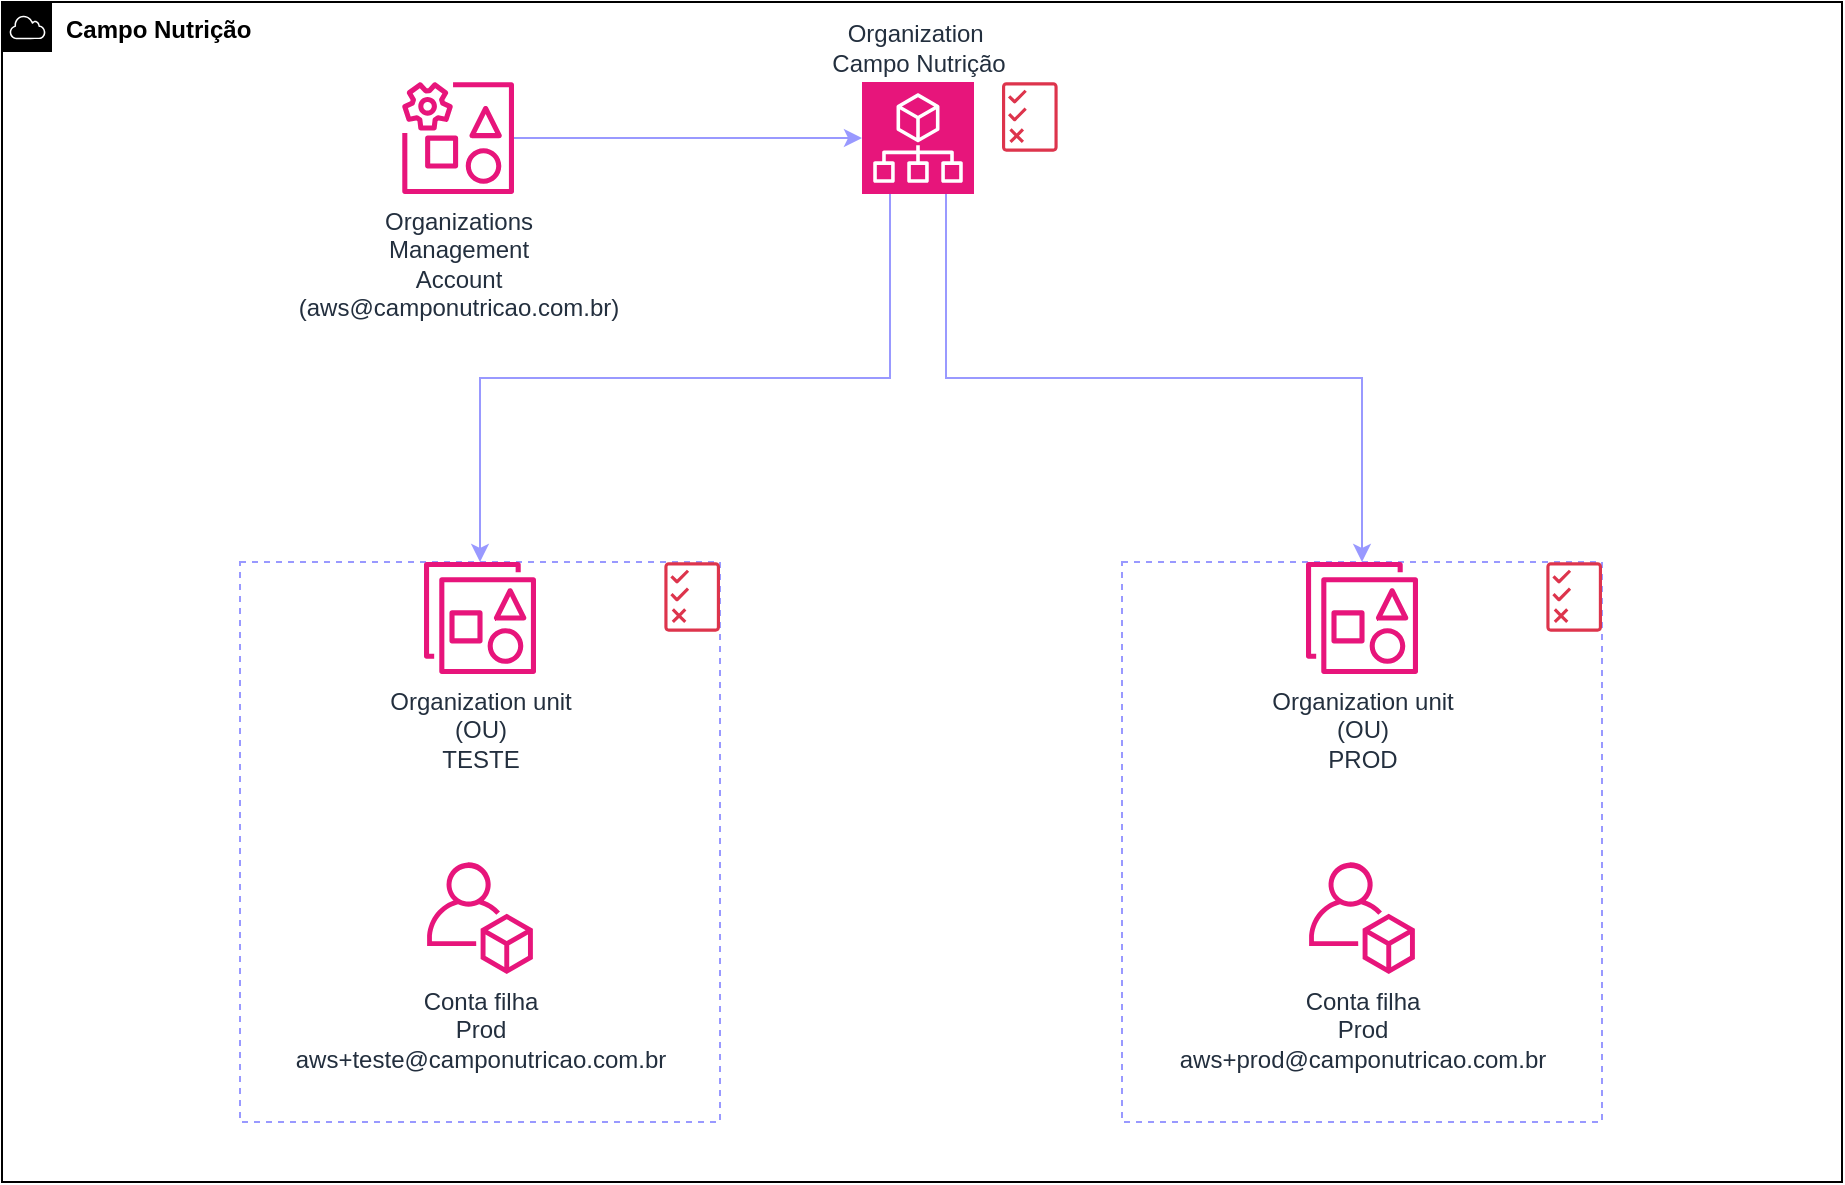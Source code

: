 <mxfile version="23.1.4" type="github">
  <diagram name="Página-1" id="C5lyU7htiSckieaDYgFO">
    <mxGraphModel dx="2261" dy="786" grid="1" gridSize="10" guides="1" tooltips="1" connect="1" arrows="1" fold="1" page="1" pageScale="1" pageWidth="827" pageHeight="1169" math="0" shadow="0">
      <root>
        <mxCell id="0" />
        <mxCell id="1" parent="0" />
        <mxCell id="9PoHRuJ6eb7SZCxqpU_8-2" value="&lt;font size=&quot;1&quot; style=&quot;&quot;&gt;&lt;b style=&quot;font-size: 12px;&quot;&gt;Campo Nutrição&lt;/b&gt;&lt;/font&gt;" style="sketch=0;outlineConnect=0;html=1;whiteSpace=wrap;fontSize=12;fontStyle=0;shape=mxgraph.aws4.group;grIcon=mxgraph.aws4.group_aws_cloud;verticalAlign=top;align=left;spacingLeft=30;dashed=0;" vertex="1" parent="1">
          <mxGeometry x="-240" y="80" width="920" height="590" as="geometry" />
        </mxCell>
        <mxCell id="9PoHRuJ6eb7SZCxqpU_8-9" value="" style="fillColor=none;strokeColor=#9999FF;dashed=1;verticalAlign=top;fontStyle=0;fontColor=#5A6C86;whiteSpace=wrap;html=1;" vertex="1" parent="1">
          <mxGeometry x="320" y="360" width="240" height="280" as="geometry" />
        </mxCell>
        <mxCell id="9PoHRuJ6eb7SZCxqpU_8-3" value="Organizations &lt;br&gt;Management &lt;br&gt;Account&lt;br&gt;(aws@camponutricao.com.br)" style="sketch=0;outlineConnect=0;fontColor=#232F3E;gradientColor=none;fillColor=#E7157B;strokeColor=none;dashed=0;verticalLabelPosition=bottom;verticalAlign=top;align=center;html=1;fontSize=12;fontStyle=0;aspect=fixed;pointerEvents=1;shape=mxgraph.aws4.organizations_management_account2;" vertex="1" parent="1">
          <mxGeometry x="-40" y="120" width="56" height="56" as="geometry" />
        </mxCell>
        <mxCell id="9PoHRuJ6eb7SZCxqpU_8-17" style="edgeStyle=orthogonalEdgeStyle;rounded=0;orthogonalLoop=1;jettySize=auto;html=1;exitX=0.75;exitY=1;exitDx=0;exitDy=0;exitPerimeter=0;strokeColor=#9999FF;" edge="1" parent="1" source="9PoHRuJ6eb7SZCxqpU_8-4" target="9PoHRuJ6eb7SZCxqpU_8-6">
          <mxGeometry relative="1" as="geometry" />
        </mxCell>
        <mxCell id="9PoHRuJ6eb7SZCxqpU_8-18" style="edgeStyle=orthogonalEdgeStyle;rounded=0;orthogonalLoop=1;jettySize=auto;html=1;exitX=0.25;exitY=1;exitDx=0;exitDy=0;exitPerimeter=0;strokeColor=#9999FF;" edge="1" parent="1" source="9PoHRuJ6eb7SZCxqpU_8-4" target="9PoHRuJ6eb7SZCxqpU_8-12">
          <mxGeometry relative="1" as="geometry" />
        </mxCell>
        <mxCell id="9PoHRuJ6eb7SZCxqpU_8-4" value="Organization&amp;nbsp;&lt;br&gt;Campo Nutrição" style="sketch=0;points=[[0,0,0],[0.25,0,0],[0.5,0,0],[0.75,0,0],[1,0,0],[0,1,0],[0.25,1,0],[0.5,1,0],[0.75,1,0],[1,1,0],[0,0.25,0],[0,0.5,0],[0,0.75,0],[1,0.25,0],[1,0.5,0],[1,0.75,0]];points=[[0,0,0],[0.25,0,0],[0.5,0,0],[0.75,0,0],[1,0,0],[0,1,0],[0.25,1,0],[0.5,1,0],[0.75,1,0],[1,1,0],[0,0.25,0],[0,0.5,0],[0,0.75,0],[1,0.25,0],[1,0.5,0],[1,0.75,0]];outlineConnect=0;fontColor=#232F3E;fillColor=#E7157B;strokeColor=#ffffff;dashed=0;verticalLabelPosition=top;verticalAlign=bottom;align=center;html=1;fontSize=12;fontStyle=0;aspect=fixed;shape=mxgraph.aws4.resourceIcon;resIcon=mxgraph.aws4.organizations;labelPosition=center;" vertex="1" parent="1">
          <mxGeometry x="190" y="120" width="56" height="56" as="geometry" />
        </mxCell>
        <mxCell id="9PoHRuJ6eb7SZCxqpU_8-6" value="Organization unit&lt;br&gt;(OU)&lt;br&gt;PROD" style="sketch=0;outlineConnect=0;fontColor=#232F3E;gradientColor=none;fillColor=#E7157B;strokeColor=none;dashed=0;verticalLabelPosition=bottom;verticalAlign=top;align=center;html=1;fontSize=12;fontStyle=0;aspect=fixed;pointerEvents=1;shape=mxgraph.aws4.organizations_organizational_unit2;" vertex="1" parent="1">
          <mxGeometry x="412" y="360" width="56" height="56" as="geometry" />
        </mxCell>
        <mxCell id="9PoHRuJ6eb7SZCxqpU_8-7" value="" style="sketch=0;outlineConnect=0;fontColor=#232F3E;gradientColor=none;fillColor=#DD344C;strokeColor=none;dashed=0;verticalLabelPosition=bottom;verticalAlign=top;align=center;html=1;fontSize=6;fontStyle=0;aspect=fixed;pointerEvents=1;shape=mxgraph.aws4.permissions;" vertex="1" parent="1">
          <mxGeometry x="532.18" y="360" width="27.82" height="35" as="geometry" />
        </mxCell>
        <mxCell id="9PoHRuJ6eb7SZCxqpU_8-10" value="Conta filha&lt;br&gt;Prod&lt;br&gt;aws+prod@camponutricao.com.br" style="sketch=0;outlineConnect=0;fontColor=#232F3E;gradientColor=none;fillColor=#E7157B;strokeColor=none;dashed=0;verticalLabelPosition=bottom;verticalAlign=top;align=center;html=1;fontSize=12;fontStyle=0;aspect=fixed;pointerEvents=1;shape=mxgraph.aws4.organizations_account;" vertex="1" parent="1">
          <mxGeometry x="413.43" y="510" width="53.13" height="56" as="geometry" />
        </mxCell>
        <mxCell id="9PoHRuJ6eb7SZCxqpU_8-11" value="" style="fillColor=none;strokeColor=#9999FF;dashed=1;verticalAlign=top;fontStyle=0;fontColor=#5A6C86;whiteSpace=wrap;html=1;" vertex="1" parent="1">
          <mxGeometry x="-121" y="360" width="240" height="280" as="geometry" />
        </mxCell>
        <mxCell id="9PoHRuJ6eb7SZCxqpU_8-12" value="Organization unit&lt;br&gt;(OU)&lt;br&gt;TESTE" style="sketch=0;outlineConnect=0;fontColor=#232F3E;gradientColor=none;fillColor=#E7157B;strokeColor=none;dashed=0;verticalLabelPosition=bottom;verticalAlign=top;align=center;html=1;fontSize=12;fontStyle=0;aspect=fixed;pointerEvents=1;shape=mxgraph.aws4.organizations_organizational_unit2;" vertex="1" parent="1">
          <mxGeometry x="-29" y="360" width="56" height="56" as="geometry" />
        </mxCell>
        <mxCell id="9PoHRuJ6eb7SZCxqpU_8-13" value="" style="sketch=0;outlineConnect=0;fontColor=#232F3E;gradientColor=none;fillColor=#DD344C;strokeColor=none;dashed=0;verticalLabelPosition=bottom;verticalAlign=top;align=center;html=1;fontSize=6;fontStyle=0;aspect=fixed;pointerEvents=1;shape=mxgraph.aws4.permissions;" vertex="1" parent="1">
          <mxGeometry x="91.18" y="360" width="27.82" height="35" as="geometry" />
        </mxCell>
        <mxCell id="9PoHRuJ6eb7SZCxqpU_8-14" value="Conta filha&lt;br&gt;Prod&lt;br&gt;aws+teste@camponutricao.com.br" style="sketch=0;outlineConnect=0;fontColor=#232F3E;gradientColor=none;fillColor=#E7157B;strokeColor=none;dashed=0;verticalLabelPosition=bottom;verticalAlign=top;align=center;html=1;fontSize=12;fontStyle=0;aspect=fixed;pointerEvents=1;shape=mxgraph.aws4.organizations_account;" vertex="1" parent="1">
          <mxGeometry x="-27.57" y="510" width="53.13" height="56" as="geometry" />
        </mxCell>
        <mxCell id="9PoHRuJ6eb7SZCxqpU_8-16" style="edgeStyle=orthogonalEdgeStyle;rounded=0;orthogonalLoop=1;jettySize=auto;html=1;entryX=0;entryY=0.5;entryDx=0;entryDy=0;entryPerimeter=0;strokeColor=#9999FF;" edge="1" parent="1" source="9PoHRuJ6eb7SZCxqpU_8-3" target="9PoHRuJ6eb7SZCxqpU_8-4">
          <mxGeometry relative="1" as="geometry" />
        </mxCell>
        <mxCell id="9PoHRuJ6eb7SZCxqpU_8-19" value="" style="sketch=0;outlineConnect=0;fontColor=#232F3E;gradientColor=none;fillColor=#DD344C;strokeColor=none;dashed=0;verticalLabelPosition=bottom;verticalAlign=top;align=center;html=1;fontSize=6;fontStyle=0;aspect=fixed;pointerEvents=1;shape=mxgraph.aws4.permissions;" vertex="1" parent="1">
          <mxGeometry x="260.0" y="120" width="27.82" height="35" as="geometry" />
        </mxCell>
      </root>
    </mxGraphModel>
  </diagram>
</mxfile>
